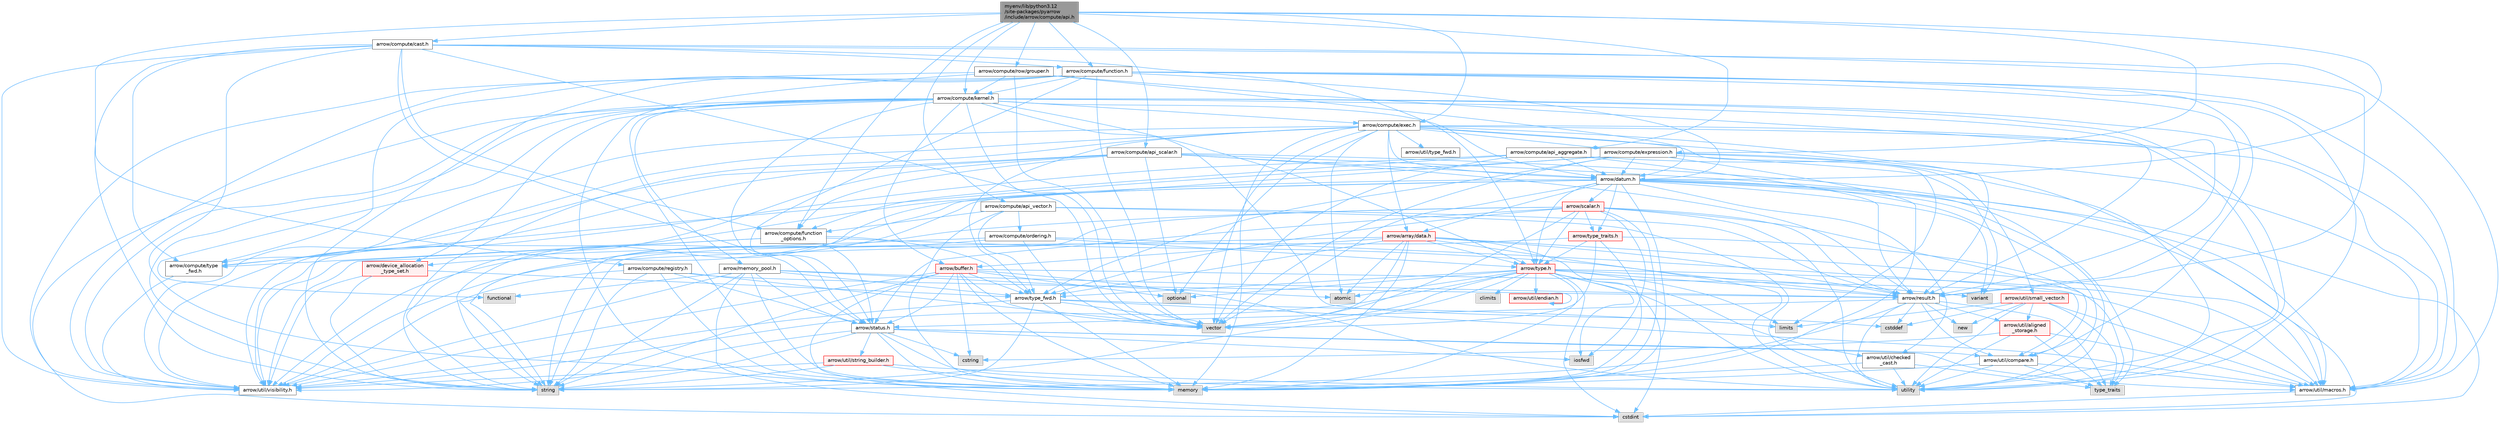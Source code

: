 digraph "myenv/lib/python3.12/site-packages/pyarrow/include/arrow/compute/api.h"
{
 // LATEX_PDF_SIZE
  bgcolor="transparent";
  edge [fontname=Helvetica,fontsize=10,labelfontname=Helvetica,labelfontsize=10];
  node [fontname=Helvetica,fontsize=10,shape=box,height=0.2,width=0.4];
  Node1 [id="Node000001",label="myenv/lib/python3.12\l/site-packages/pyarrow\l/include/arrow/compute/api.h",height=0.2,width=0.4,color="gray40", fillcolor="grey60", style="filled", fontcolor="black",tooltip=" "];
  Node1 -> Node2 [id="edge1_Node000001_Node000002",color="steelblue1",style="solid",tooltip=" "];
  Node2 [id="Node000002",label="arrow/compute/api_aggregate.h",height=0.2,width=0.4,color="grey40", fillcolor="white", style="filled",URL="$api__aggregate_8h.html",tooltip=" "];
  Node2 -> Node3 [id="edge2_Node000002_Node000003",color="steelblue1",style="solid",tooltip=" "];
  Node3 [id="Node000003",label="vector",height=0.2,width=0.4,color="grey60", fillcolor="#E0E0E0", style="filled",tooltip=" "];
  Node2 -> Node4 [id="edge3_Node000002_Node000004",color="steelblue1",style="solid",tooltip=" "];
  Node4 [id="Node000004",label="arrow/compute/function\l_options.h",height=0.2,width=0.4,color="grey40", fillcolor="white", style="filled",URL="$function__options_8h.html",tooltip=" "];
  Node4 -> Node5 [id="edge4_Node000004_Node000005",color="steelblue1",style="solid",tooltip=" "];
  Node5 [id="Node000005",label="arrow/compute/type\l_fwd.h",height=0.2,width=0.4,color="grey40", fillcolor="white", style="filled",URL="$arrow_2compute_2type__fwd_8h.html",tooltip=" "];
  Node5 -> Node6 [id="edge5_Node000005_Node000006",color="steelblue1",style="solid",tooltip=" "];
  Node6 [id="Node000006",label="arrow/util/visibility.h",height=0.2,width=0.4,color="grey40", fillcolor="white", style="filled",URL="$include_2arrow_2util_2visibility_8h.html",tooltip=" "];
  Node4 -> Node7 [id="edge6_Node000004_Node000007",color="steelblue1",style="solid",tooltip=" "];
  Node7 [id="Node000007",label="arrow/result.h",height=0.2,width=0.4,color="grey40", fillcolor="white", style="filled",URL="$result_8h.html",tooltip=" "];
  Node7 -> Node8 [id="edge7_Node000007_Node000008",color="steelblue1",style="solid",tooltip=" "];
  Node8 [id="Node000008",label="cstddef",height=0.2,width=0.4,color="grey60", fillcolor="#E0E0E0", style="filled",tooltip=" "];
  Node7 -> Node9 [id="edge8_Node000007_Node000009",color="steelblue1",style="solid",tooltip=" "];
  Node9 [id="Node000009",label="new",height=0.2,width=0.4,color="grey60", fillcolor="#E0E0E0", style="filled",tooltip=" "];
  Node7 -> Node10 [id="edge9_Node000007_Node000010",color="steelblue1",style="solid",tooltip=" "];
  Node10 [id="Node000010",label="string",height=0.2,width=0.4,color="grey60", fillcolor="#E0E0E0", style="filled",tooltip=" "];
  Node7 -> Node11 [id="edge10_Node000007_Node000011",color="steelblue1",style="solid",tooltip=" "];
  Node11 [id="Node000011",label="type_traits",height=0.2,width=0.4,color="grey60", fillcolor="#E0E0E0", style="filled",tooltip=" "];
  Node7 -> Node12 [id="edge11_Node000007_Node000012",color="steelblue1",style="solid",tooltip=" "];
  Node12 [id="Node000012",label="utility",height=0.2,width=0.4,color="grey60", fillcolor="#E0E0E0", style="filled",tooltip=" "];
  Node7 -> Node13 [id="edge12_Node000007_Node000013",color="steelblue1",style="solid",tooltip=" "];
  Node13 [id="Node000013",label="arrow/status.h",height=0.2,width=0.4,color="grey40", fillcolor="white", style="filled",URL="$status_8h.html",tooltip=" "];
  Node13 -> Node14 [id="edge13_Node000013_Node000014",color="steelblue1",style="solid",tooltip=" "];
  Node14 [id="Node000014",label="cstring",height=0.2,width=0.4,color="grey60", fillcolor="#E0E0E0", style="filled",tooltip=" "];
  Node13 -> Node15 [id="edge14_Node000013_Node000015",color="steelblue1",style="solid",tooltip=" "];
  Node15 [id="Node000015",label="iosfwd",height=0.2,width=0.4,color="grey60", fillcolor="#E0E0E0", style="filled",tooltip=" "];
  Node13 -> Node16 [id="edge15_Node000013_Node000016",color="steelblue1",style="solid",tooltip=" "];
  Node16 [id="Node000016",label="memory",height=0.2,width=0.4,color="grey60", fillcolor="#E0E0E0", style="filled",tooltip=" "];
  Node13 -> Node10 [id="edge16_Node000013_Node000010",color="steelblue1",style="solid",tooltip=" "];
  Node13 -> Node12 [id="edge17_Node000013_Node000012",color="steelblue1",style="solid",tooltip=" "];
  Node13 -> Node17 [id="edge18_Node000013_Node000017",color="steelblue1",style="solid",tooltip=" "];
  Node17 [id="Node000017",label="arrow/util/compare.h",height=0.2,width=0.4,color="grey40", fillcolor="white", style="filled",URL="$util_2compare_8h.html",tooltip=" "];
  Node17 -> Node16 [id="edge19_Node000017_Node000016",color="steelblue1",style="solid",tooltip=" "];
  Node17 -> Node11 [id="edge20_Node000017_Node000011",color="steelblue1",style="solid",tooltip=" "];
  Node17 -> Node12 [id="edge21_Node000017_Node000012",color="steelblue1",style="solid",tooltip=" "];
  Node17 -> Node18 [id="edge22_Node000017_Node000018",color="steelblue1",style="solid",tooltip=" "];
  Node18 [id="Node000018",label="arrow/util/macros.h",height=0.2,width=0.4,color="grey40", fillcolor="white", style="filled",URL="$macros_8h.html",tooltip=" "];
  Node18 -> Node19 [id="edge23_Node000018_Node000019",color="steelblue1",style="solid",tooltip=" "];
  Node19 [id="Node000019",label="cstdint",height=0.2,width=0.4,color="grey60", fillcolor="#E0E0E0", style="filled",tooltip=" "];
  Node13 -> Node18 [id="edge24_Node000013_Node000018",color="steelblue1",style="solid",tooltip=" "];
  Node13 -> Node20 [id="edge25_Node000013_Node000020",color="steelblue1",style="solid",tooltip=" "];
  Node20 [id="Node000020",label="arrow/util/string_builder.h",height=0.2,width=0.4,color="red", fillcolor="#FFF0F0", style="filled",URL="$string__builder_8h.html",tooltip=" "];
  Node20 -> Node16 [id="edge26_Node000020_Node000016",color="steelblue1",style="solid",tooltip=" "];
  Node20 -> Node10 [id="edge27_Node000020_Node000010",color="steelblue1",style="solid",tooltip=" "];
  Node20 -> Node12 [id="edge28_Node000020_Node000012",color="steelblue1",style="solid",tooltip=" "];
  Node20 -> Node6 [id="edge29_Node000020_Node000006",color="steelblue1",style="solid",tooltip=" "];
  Node13 -> Node6 [id="edge30_Node000013_Node000006",color="steelblue1",style="solid",tooltip=" "];
  Node7 -> Node22 [id="edge31_Node000007_Node000022",color="steelblue1",style="solid",tooltip=" "];
  Node22 [id="Node000022",label="arrow/util/aligned\l_storage.h",height=0.2,width=0.4,color="red", fillcolor="#FFF0F0", style="filled",URL="$aligned__storage_8h.html",tooltip=" "];
  Node22 -> Node14 [id="edge32_Node000022_Node000014",color="steelblue1",style="solid",tooltip=" "];
  Node22 -> Node11 [id="edge33_Node000022_Node000011",color="steelblue1",style="solid",tooltip=" "];
  Node22 -> Node12 [id="edge34_Node000022_Node000012",color="steelblue1",style="solid",tooltip=" "];
  Node22 -> Node18 [id="edge35_Node000022_Node000018",color="steelblue1",style="solid",tooltip=" "];
  Node7 -> Node17 [id="edge36_Node000007_Node000017",color="steelblue1",style="solid",tooltip=" "];
  Node4 -> Node13 [id="edge37_Node000004_Node000013",color="steelblue1",style="solid",tooltip=" "];
  Node4 -> Node24 [id="edge38_Node000004_Node000024",color="steelblue1",style="solid",tooltip=" "];
  Node24 [id="Node000024",label="arrow/type_fwd.h",height=0.2,width=0.4,color="grey40", fillcolor="white", style="filled",URL="$arrow_2type__fwd_8h.html",tooltip=" "];
  Node24 -> Node25 [id="edge39_Node000024_Node000025",color="steelblue1",style="solid",tooltip=" "];
  Node25 [id="Node000025",label="limits",height=0.2,width=0.4,color="grey60", fillcolor="#E0E0E0", style="filled",tooltip=" "];
  Node24 -> Node16 [id="edge40_Node000024_Node000016",color="steelblue1",style="solid",tooltip=" "];
  Node24 -> Node10 [id="edge41_Node000024_Node000010",color="steelblue1",style="solid",tooltip=" "];
  Node24 -> Node3 [id="edge42_Node000024_Node000003",color="steelblue1",style="solid",tooltip=" "];
  Node24 -> Node18 [id="edge43_Node000024_Node000018",color="steelblue1",style="solid",tooltip=" "];
  Node24 -> Node6 [id="edge44_Node000024_Node000006",color="steelblue1",style="solid",tooltip=" "];
  Node4 -> Node6 [id="edge45_Node000004_Node000006",color="steelblue1",style="solid",tooltip=" "];
  Node2 -> Node26 [id="edge46_Node000002_Node000026",color="steelblue1",style="solid",tooltip=" "];
  Node26 [id="Node000026",label="arrow/datum.h",height=0.2,width=0.4,color="grey40", fillcolor="white", style="filled",URL="$datum_8h.html",tooltip=" "];
  Node26 -> Node19 [id="edge47_Node000026_Node000019",color="steelblue1",style="solid",tooltip=" "];
  Node26 -> Node16 [id="edge48_Node000026_Node000016",color="steelblue1",style="solid",tooltip=" "];
  Node26 -> Node10 [id="edge49_Node000026_Node000010",color="steelblue1",style="solid",tooltip=" "];
  Node26 -> Node11 [id="edge50_Node000026_Node000011",color="steelblue1",style="solid",tooltip=" "];
  Node26 -> Node12 [id="edge51_Node000026_Node000012",color="steelblue1",style="solid",tooltip=" "];
  Node26 -> Node27 [id="edge52_Node000026_Node000027",color="steelblue1",style="solid",tooltip=" "];
  Node27 [id="Node000027",label="variant",height=0.2,width=0.4,color="grey60", fillcolor="#E0E0E0", style="filled",tooltip=" "];
  Node26 -> Node3 [id="edge53_Node000026_Node000003",color="steelblue1",style="solid",tooltip=" "];
  Node26 -> Node28 [id="edge54_Node000026_Node000028",color="steelblue1",style="solid",tooltip=" "];
  Node28 [id="Node000028",label="arrow/array/data.h",height=0.2,width=0.4,color="red", fillcolor="#FFF0F0", style="filled",URL="$data_8h.html",tooltip=" "];
  Node28 -> Node29 [id="edge55_Node000028_Node000029",color="steelblue1",style="solid",tooltip=" "];
  Node29 [id="Node000029",label="atomic",height=0.2,width=0.4,color="grey60", fillcolor="#E0E0E0", style="filled",tooltip=" "];
  Node28 -> Node19 [id="edge56_Node000028_Node000019",color="steelblue1",style="solid",tooltip=" "];
  Node28 -> Node16 [id="edge57_Node000028_Node000016",color="steelblue1",style="solid",tooltip=" "];
  Node28 -> Node12 [id="edge58_Node000028_Node000012",color="steelblue1",style="solid",tooltip=" "];
  Node28 -> Node3 [id="edge59_Node000028_Node000003",color="steelblue1",style="solid",tooltip=" "];
  Node28 -> Node33 [id="edge60_Node000028_Node000033",color="steelblue1",style="solid",tooltip=" "];
  Node33 [id="Node000033",label="arrow/buffer.h",height=0.2,width=0.4,color="red", fillcolor="#FFF0F0", style="filled",URL="$buffer_8h.html",tooltip=" "];
  Node33 -> Node19 [id="edge61_Node000033_Node000019",color="steelblue1",style="solid",tooltip=" "];
  Node33 -> Node14 [id="edge62_Node000033_Node000014",color="steelblue1",style="solid",tooltip=" "];
  Node33 -> Node16 [id="edge63_Node000033_Node000016",color="steelblue1",style="solid",tooltip=" "];
  Node33 -> Node32 [id="edge64_Node000033_Node000032",color="steelblue1",style="solid",tooltip=" "];
  Node32 [id="Node000032",label="optional",height=0.2,width=0.4,color="grey60", fillcolor="#E0E0E0", style="filled",tooltip=" "];
  Node33 -> Node10 [id="edge65_Node000033_Node000010",color="steelblue1",style="solid",tooltip=" "];
  Node33 -> Node12 [id="edge66_Node000033_Node000012",color="steelblue1",style="solid",tooltip=" "];
  Node33 -> Node3 [id="edge67_Node000033_Node000003",color="steelblue1",style="solid",tooltip=" "];
  Node33 -> Node13 [id="edge68_Node000033_Node000013",color="steelblue1",style="solid",tooltip=" "];
  Node33 -> Node24 [id="edge69_Node000033_Node000024",color="steelblue1",style="solid",tooltip=" "];
  Node33 -> Node18 [id="edge70_Node000033_Node000018",color="steelblue1",style="solid",tooltip=" "];
  Node33 -> Node6 [id="edge71_Node000033_Node000006",color="steelblue1",style="solid",tooltip=" "];
  Node28 -> Node7 [id="edge72_Node000028_Node000007",color="steelblue1",style="solid",tooltip=" "];
  Node28 -> Node40 [id="edge73_Node000028_Node000040",color="steelblue1",style="solid",tooltip=" "];
  Node40 [id="Node000040",label="arrow/type.h",height=0.2,width=0.4,color="red", fillcolor="#FFF0F0", style="filled",URL="$type_8h.html",tooltip=" "];
  Node40 -> Node29 [id="edge74_Node000040_Node000029",color="steelblue1",style="solid",tooltip=" "];
  Node40 -> Node41 [id="edge75_Node000040_Node000041",color="steelblue1",style="solid",tooltip=" "];
  Node41 [id="Node000041",label="climits",height=0.2,width=0.4,color="grey60", fillcolor="#E0E0E0", style="filled",tooltip=" "];
  Node40 -> Node19 [id="edge76_Node000040_Node000019",color="steelblue1",style="solid",tooltip=" "];
  Node40 -> Node15 [id="edge77_Node000040_Node000015",color="steelblue1",style="solid",tooltip=" "];
  Node40 -> Node25 [id="edge78_Node000040_Node000025",color="steelblue1",style="solid",tooltip=" "];
  Node40 -> Node16 [id="edge79_Node000040_Node000016",color="steelblue1",style="solid",tooltip=" "];
  Node40 -> Node32 [id="edge80_Node000040_Node000032",color="steelblue1",style="solid",tooltip=" "];
  Node40 -> Node10 [id="edge81_Node000040_Node000010",color="steelblue1",style="solid",tooltip=" "];
  Node40 -> Node12 [id="edge82_Node000040_Node000012",color="steelblue1",style="solid",tooltip=" "];
  Node40 -> Node27 [id="edge83_Node000040_Node000027",color="steelblue1",style="solid",tooltip=" "];
  Node40 -> Node3 [id="edge84_Node000040_Node000003",color="steelblue1",style="solid",tooltip=" "];
  Node40 -> Node7 [id="edge85_Node000040_Node000007",color="steelblue1",style="solid",tooltip=" "];
  Node40 -> Node24 [id="edge86_Node000040_Node000024",color="steelblue1",style="solid",tooltip=" "];
  Node40 -> Node42 [id="edge87_Node000040_Node000042",color="steelblue1",style="solid",tooltip=" "];
  Node42 [id="Node000042",label="arrow/util/checked\l_cast.h",height=0.2,width=0.4,color="grey40", fillcolor="white", style="filled",URL="$checked__cast_8h.html",tooltip=" "];
  Node42 -> Node16 [id="edge88_Node000042_Node000016",color="steelblue1",style="solid",tooltip=" "];
  Node42 -> Node11 [id="edge89_Node000042_Node000011",color="steelblue1",style="solid",tooltip=" "];
  Node42 -> Node12 [id="edge90_Node000042_Node000012",color="steelblue1",style="solid",tooltip=" "];
  Node40 -> Node43 [id="edge91_Node000040_Node000043",color="steelblue1",style="solid",tooltip=" "];
  Node43 [id="Node000043",label="arrow/util/endian.h",height=0.2,width=0.4,color="red", fillcolor="#FFF0F0", style="filled",URL="$endian_8h.html",tooltip=" "];
  Node43 -> Node43 [id="edge92_Node000043_Node000043",color="steelblue1",style="solid",tooltip=" "];
  Node40 -> Node18 [id="edge93_Node000040_Node000018",color="steelblue1",style="solid",tooltip=" "];
  Node40 -> Node6 [id="edge94_Node000040_Node000006",color="steelblue1",style="solid",tooltip=" "];
  Node28 -> Node24 [id="edge95_Node000028_Node000024",color="steelblue1",style="solid",tooltip=" "];
  Node28 -> Node18 [id="edge96_Node000028_Node000018",color="steelblue1",style="solid",tooltip=" "];
  Node28 -> Node6 [id="edge97_Node000028_Node000006",color="steelblue1",style="solid",tooltip=" "];
  Node26 -> Node50 [id="edge98_Node000026_Node000050",color="steelblue1",style="solid",tooltip=" "];
  Node50 [id="Node000050",label="arrow/device_allocation\l_type_set.h",height=0.2,width=0.4,color="red", fillcolor="#FFF0F0", style="filled",URL="$device__allocation__type__set_8h.html",tooltip=" "];
  Node50 -> Node10 [id="edge99_Node000050_Node000010",color="steelblue1",style="solid",tooltip=" "];
  Node50 -> Node24 [id="edge100_Node000050_Node000024",color="steelblue1",style="solid",tooltip=" "];
  Node50 -> Node6 [id="edge101_Node000050_Node000006",color="steelblue1",style="solid",tooltip=" "];
  Node26 -> Node52 [id="edge102_Node000026_Node000052",color="steelblue1",style="solid",tooltip=" "];
  Node52 [id="Node000052",label="arrow/scalar.h",height=0.2,width=0.4,color="red", fillcolor="#FFF0F0", style="filled",URL="$scalar_8h.html",tooltip=" "];
  Node52 -> Node15 [id="edge103_Node000052_Node000015",color="steelblue1",style="solid",tooltip=" "];
  Node52 -> Node16 [id="edge104_Node000052_Node000016",color="steelblue1",style="solid",tooltip=" "];
  Node52 -> Node10 [id="edge105_Node000052_Node000010",color="steelblue1",style="solid",tooltip=" "];
  Node52 -> Node12 [id="edge106_Node000052_Node000012",color="steelblue1",style="solid",tooltip=" "];
  Node52 -> Node3 [id="edge107_Node000052_Node000003",color="steelblue1",style="solid",tooltip=" "];
  Node52 -> Node7 [id="edge108_Node000052_Node000007",color="steelblue1",style="solid",tooltip=" "];
  Node52 -> Node13 [id="edge109_Node000052_Node000013",color="steelblue1",style="solid",tooltip=" "];
  Node52 -> Node40 [id="edge110_Node000052_Node000040",color="steelblue1",style="solid",tooltip=" "];
  Node52 -> Node24 [id="edge111_Node000052_Node000024",color="steelblue1",style="solid",tooltip=" "];
  Node52 -> Node57 [id="edge112_Node000052_Node000057",color="steelblue1",style="solid",tooltip=" "];
  Node57 [id="Node000057",label="arrow/type_traits.h",height=0.2,width=0.4,color="red", fillcolor="#FFF0F0", style="filled",URL="$include_2arrow_2type__traits_8h.html",tooltip=" "];
  Node57 -> Node16 [id="edge113_Node000057_Node000016",color="steelblue1",style="solid",tooltip=" "];
  Node57 -> Node10 [id="edge114_Node000057_Node000010",color="steelblue1",style="solid",tooltip=" "];
  Node57 -> Node11 [id="edge115_Node000057_Node000011",color="steelblue1",style="solid",tooltip=" "];
  Node57 -> Node3 [id="edge116_Node000057_Node000003",color="steelblue1",style="solid",tooltip=" "];
  Node57 -> Node40 [id="edge117_Node000057_Node000040",color="steelblue1",style="solid",tooltip=" "];
  Node52 -> Node17 [id="edge118_Node000052_Node000017",color="steelblue1",style="solid",tooltip=" "];
  Node52 -> Node6 [id="edge119_Node000052_Node000006",color="steelblue1",style="solid",tooltip=" "];
  Node26 -> Node40 [id="edge120_Node000026_Node000040",color="steelblue1",style="solid",tooltip=" "];
  Node26 -> Node57 [id="edge121_Node000026_Node000057",color="steelblue1",style="solid",tooltip=" "];
  Node26 -> Node42 [id="edge122_Node000026_Node000042",color="steelblue1",style="solid",tooltip=" "];
  Node26 -> Node18 [id="edge123_Node000026_Node000018",color="steelblue1",style="solid",tooltip=" "];
  Node26 -> Node6 [id="edge124_Node000026_Node000006",color="steelblue1",style="solid",tooltip=" "];
  Node2 -> Node7 [id="edge125_Node000002_Node000007",color="steelblue1",style="solid",tooltip=" "];
  Node2 -> Node18 [id="edge126_Node000002_Node000018",color="steelblue1",style="solid",tooltip=" "];
  Node2 -> Node6 [id="edge127_Node000002_Node000006",color="steelblue1",style="solid",tooltip=" "];
  Node1 -> Node62 [id="edge128_Node000001_Node000062",color="steelblue1",style="solid",tooltip=" "];
  Node62 [id="Node000062",label="arrow/compute/api_scalar.h",height=0.2,width=0.4,color="grey40", fillcolor="white", style="filled",URL="$api__scalar_8h.html",tooltip=" "];
  Node62 -> Node32 [id="edge129_Node000062_Node000032",color="steelblue1",style="solid",tooltip=" "];
  Node62 -> Node10 [id="edge130_Node000062_Node000010",color="steelblue1",style="solid",tooltip=" "];
  Node62 -> Node12 [id="edge131_Node000062_Node000012",color="steelblue1",style="solid",tooltip=" "];
  Node62 -> Node4 [id="edge132_Node000062_Node000004",color="steelblue1",style="solid",tooltip=" "];
  Node62 -> Node5 [id="edge133_Node000062_Node000005",color="steelblue1",style="solid",tooltip=" "];
  Node62 -> Node26 [id="edge134_Node000062_Node000026",color="steelblue1",style="solid",tooltip=" "];
  Node62 -> Node7 [id="edge135_Node000062_Node000007",color="steelblue1",style="solid",tooltip=" "];
  Node62 -> Node18 [id="edge136_Node000062_Node000018",color="steelblue1",style="solid",tooltip=" "];
  Node62 -> Node6 [id="edge137_Node000062_Node000006",color="steelblue1",style="solid",tooltip=" "];
  Node1 -> Node63 [id="edge138_Node000001_Node000063",color="steelblue1",style="solid",tooltip=" "];
  Node63 [id="Node000063",label="arrow/compute/api_vector.h",height=0.2,width=0.4,color="grey40", fillcolor="white", style="filled",URL="$api__vector_8h.html",tooltip=" "];
  Node63 -> Node16 [id="edge139_Node000063_Node000016",color="steelblue1",style="solid",tooltip=" "];
  Node63 -> Node12 [id="edge140_Node000063_Node000012",color="steelblue1",style="solid",tooltip=" "];
  Node63 -> Node4 [id="edge141_Node000063_Node000004",color="steelblue1",style="solid",tooltip=" "];
  Node63 -> Node64 [id="edge142_Node000063_Node000064",color="steelblue1",style="solid",tooltip=" "];
  Node64 [id="Node000064",label="arrow/compute/ordering.h",height=0.2,width=0.4,color="grey40", fillcolor="white", style="filled",URL="$ordering_8h.html",tooltip=" "];
  Node64 -> Node10 [id="edge143_Node000064_Node000010",color="steelblue1",style="solid",tooltip=" "];
  Node64 -> Node3 [id="edge144_Node000064_Node000003",color="steelblue1",style="solid",tooltip=" "];
  Node64 -> Node40 [id="edge145_Node000064_Node000040",color="steelblue1",style="solid",tooltip=" "];
  Node64 -> Node17 [id="edge146_Node000064_Node000017",color="steelblue1",style="solid",tooltip=" "];
  Node64 -> Node6 [id="edge147_Node000064_Node000006",color="steelblue1",style="solid",tooltip=" "];
  Node63 -> Node7 [id="edge148_Node000063_Node000007",color="steelblue1",style="solid",tooltip=" "];
  Node63 -> Node24 [id="edge149_Node000063_Node000024",color="steelblue1",style="solid",tooltip=" "];
  Node1 -> Node65 [id="edge150_Node000001_Node000065",color="steelblue1",style="solid",tooltip=" "];
  Node65 [id="Node000065",label="arrow/compute/cast.h",height=0.2,width=0.4,color="grey40", fillcolor="white", style="filled",URL="$cast_8h.html",tooltip=" "];
  Node65 -> Node16 [id="edge151_Node000065_Node000016",color="steelblue1",style="solid",tooltip=" "];
  Node65 -> Node10 [id="edge152_Node000065_Node000010",color="steelblue1",style="solid",tooltip=" "];
  Node65 -> Node3 [id="edge153_Node000065_Node000003",color="steelblue1",style="solid",tooltip=" "];
  Node65 -> Node66 [id="edge154_Node000065_Node000066",color="steelblue1",style="solid",tooltip=" "];
  Node66 [id="Node000066",label="arrow/compute/function.h",height=0.2,width=0.4,color="grey40", fillcolor="white", style="filled",URL="$function_8h.html",tooltip=" "];
  Node66 -> Node10 [id="edge155_Node000066_Node000010",color="steelblue1",style="solid",tooltip=" "];
  Node66 -> Node12 [id="edge156_Node000066_Node000012",color="steelblue1",style="solid",tooltip=" "];
  Node66 -> Node3 [id="edge157_Node000066_Node000003",color="steelblue1",style="solid",tooltip=" "];
  Node66 -> Node67 [id="edge158_Node000066_Node000067",color="steelblue1",style="solid",tooltip=" "];
  Node67 [id="Node000067",label="arrow/compute/kernel.h",height=0.2,width=0.4,color="grey40", fillcolor="white", style="filled",URL="$kernel_8h.html",tooltip=" "];
  Node67 -> Node8 [id="edge159_Node000067_Node000008",color="steelblue1",style="solid",tooltip=" "];
  Node67 -> Node19 [id="edge160_Node000067_Node000019",color="steelblue1",style="solid",tooltip=" "];
  Node67 -> Node36 [id="edge161_Node000067_Node000036",color="steelblue1",style="solid",tooltip=" "];
  Node36 [id="Node000036",label="functional",height=0.2,width=0.4,color="grey60", fillcolor="#E0E0E0", style="filled",tooltip=" "];
  Node67 -> Node16 [id="edge162_Node000067_Node000016",color="steelblue1",style="solid",tooltip=" "];
  Node67 -> Node10 [id="edge163_Node000067_Node000010",color="steelblue1",style="solid",tooltip=" "];
  Node67 -> Node12 [id="edge164_Node000067_Node000012",color="steelblue1",style="solid",tooltip=" "];
  Node67 -> Node3 [id="edge165_Node000067_Node000003",color="steelblue1",style="solid",tooltip=" "];
  Node67 -> Node33 [id="edge166_Node000067_Node000033",color="steelblue1",style="solid",tooltip=" "];
  Node67 -> Node68 [id="edge167_Node000067_Node000068",color="steelblue1",style="solid",tooltip=" "];
  Node68 [id="Node000068",label="arrow/compute/exec.h",height=0.2,width=0.4,color="grey40", fillcolor="white", style="filled",URL="$exec_8h.html",tooltip=" "];
  Node68 -> Node29 [id="edge168_Node000068_Node000029",color="steelblue1",style="solid",tooltip=" "];
  Node68 -> Node19 [id="edge169_Node000068_Node000019",color="steelblue1",style="solid",tooltip=" "];
  Node68 -> Node25 [id="edge170_Node000068_Node000025",color="steelblue1",style="solid",tooltip=" "];
  Node68 -> Node16 [id="edge171_Node000068_Node000016",color="steelblue1",style="solid",tooltip=" "];
  Node68 -> Node32 [id="edge172_Node000068_Node000032",color="steelblue1",style="solid",tooltip=" "];
  Node68 -> Node10 [id="edge173_Node000068_Node000010",color="steelblue1",style="solid",tooltip=" "];
  Node68 -> Node12 [id="edge174_Node000068_Node000012",color="steelblue1",style="solid",tooltip=" "];
  Node68 -> Node3 [id="edge175_Node000068_Node000003",color="steelblue1",style="solid",tooltip=" "];
  Node68 -> Node28 [id="edge176_Node000068_Node000028",color="steelblue1",style="solid",tooltip=" "];
  Node68 -> Node69 [id="edge177_Node000068_Node000069",color="steelblue1",style="solid",tooltip=" "];
  Node69 [id="Node000069",label="arrow/compute/expression.h",height=0.2,width=0.4,color="grey40", fillcolor="white", style="filled",URL="$expression_8h.html",tooltip=" "];
  Node69 -> Node16 [id="edge178_Node000069_Node000016",color="steelblue1",style="solid",tooltip=" "];
  Node69 -> Node10 [id="edge179_Node000069_Node000010",color="steelblue1",style="solid",tooltip=" "];
  Node69 -> Node12 [id="edge180_Node000069_Node000012",color="steelblue1",style="solid",tooltip=" "];
  Node69 -> Node27 [id="edge181_Node000069_Node000027",color="steelblue1",style="solid",tooltip=" "];
  Node69 -> Node3 [id="edge182_Node000069_Node000003",color="steelblue1",style="solid",tooltip=" "];
  Node69 -> Node5 [id="edge183_Node000069_Node000005",color="steelblue1",style="solid",tooltip=" "];
  Node69 -> Node26 [id="edge184_Node000069_Node000026",color="steelblue1",style="solid",tooltip=" "];
  Node69 -> Node24 [id="edge185_Node000069_Node000024",color="steelblue1",style="solid",tooltip=" "];
  Node69 -> Node70 [id="edge186_Node000069_Node000070",color="steelblue1",style="solid",tooltip=" "];
  Node70 [id="Node000070",label="arrow/util/small_vector.h",height=0.2,width=0.4,color="red", fillcolor="#FFF0F0", style="filled",URL="$small__vector_8h.html",tooltip=" "];
  Node70 -> Node8 [id="edge187_Node000070_Node000008",color="steelblue1",style="solid",tooltip=" "];
  Node70 -> Node25 [id="edge188_Node000070_Node000025",color="steelblue1",style="solid",tooltip=" "];
  Node70 -> Node9 [id="edge189_Node000070_Node000009",color="steelblue1",style="solid",tooltip=" "];
  Node70 -> Node11 [id="edge190_Node000070_Node000011",color="steelblue1",style="solid",tooltip=" "];
  Node70 -> Node12 [id="edge191_Node000070_Node000012",color="steelblue1",style="solid",tooltip=" "];
  Node70 -> Node22 [id="edge192_Node000070_Node000022",color="steelblue1",style="solid",tooltip=" "];
  Node70 -> Node18 [id="edge193_Node000070_Node000018",color="steelblue1",style="solid",tooltip=" "];
  Node68 -> Node5 [id="edge194_Node000068_Node000005",color="steelblue1",style="solid",tooltip=" "];
  Node68 -> Node26 [id="edge195_Node000068_Node000026",color="steelblue1",style="solid",tooltip=" "];
  Node68 -> Node7 [id="edge196_Node000068_Node000007",color="steelblue1",style="solid",tooltip=" "];
  Node68 -> Node24 [id="edge197_Node000068_Node000024",color="steelblue1",style="solid",tooltip=" "];
  Node68 -> Node18 [id="edge198_Node000068_Node000018",color="steelblue1",style="solid",tooltip=" "];
  Node68 -> Node72 [id="edge199_Node000068_Node000072",color="steelblue1",style="solid",tooltip=" "];
  Node72 [id="Node000072",label="arrow/util/type_fwd.h",height=0.2,width=0.4,color="grey40", fillcolor="white", style="filled",URL="$arrow_2util_2type__fwd_8h.html",tooltip=" "];
  Node68 -> Node6 [id="edge200_Node000068_Node000006",color="steelblue1",style="solid",tooltip=" "];
  Node67 -> Node26 [id="edge201_Node000067_Node000026",color="steelblue1",style="solid",tooltip=" "];
  Node67 -> Node50 [id="edge202_Node000067_Node000050",color="steelblue1",style="solid",tooltip=" "];
  Node67 -> Node73 [id="edge203_Node000067_Node000073",color="steelblue1",style="solid",tooltip=" "];
  Node73 [id="Node000073",label="arrow/memory_pool.h",height=0.2,width=0.4,color="grey40", fillcolor="white", style="filled",URL="$memory__pool_8h.html",tooltip=" "];
  Node73 -> Node29 [id="edge204_Node000073_Node000029",color="steelblue1",style="solid",tooltip=" "];
  Node73 -> Node19 [id="edge205_Node000073_Node000019",color="steelblue1",style="solid",tooltip=" "];
  Node73 -> Node36 [id="edge206_Node000073_Node000036",color="steelblue1",style="solid",tooltip=" "];
  Node73 -> Node16 [id="edge207_Node000073_Node000016",color="steelblue1",style="solid",tooltip=" "];
  Node73 -> Node10 [id="edge208_Node000073_Node000010",color="steelblue1",style="solid",tooltip=" "];
  Node73 -> Node7 [id="edge209_Node000073_Node000007",color="steelblue1",style="solid",tooltip=" "];
  Node73 -> Node13 [id="edge210_Node000073_Node000013",color="steelblue1",style="solid",tooltip=" "];
  Node73 -> Node24 [id="edge211_Node000073_Node000024",color="steelblue1",style="solid",tooltip=" "];
  Node73 -> Node6 [id="edge212_Node000073_Node000006",color="steelblue1",style="solid",tooltip=" "];
  Node67 -> Node7 [id="edge213_Node000067_Node000007",color="steelblue1",style="solid",tooltip=" "];
  Node67 -> Node13 [id="edge214_Node000067_Node000013",color="steelblue1",style="solid",tooltip=" "];
  Node67 -> Node40 [id="edge215_Node000067_Node000040",color="steelblue1",style="solid",tooltip=" "];
  Node67 -> Node18 [id="edge216_Node000067_Node000018",color="steelblue1",style="solid",tooltip=" "];
  Node67 -> Node6 [id="edge217_Node000067_Node000006",color="steelblue1",style="solid",tooltip=" "];
  Node66 -> Node5 [id="edge218_Node000066_Node000005",color="steelblue1",style="solid",tooltip=" "];
  Node66 -> Node26 [id="edge219_Node000066_Node000026",color="steelblue1",style="solid",tooltip=" "];
  Node66 -> Node7 [id="edge220_Node000066_Node000007",color="steelblue1",style="solid",tooltip=" "];
  Node66 -> Node13 [id="edge221_Node000066_Node000013",color="steelblue1",style="solid",tooltip=" "];
  Node66 -> Node17 [id="edge222_Node000066_Node000017",color="steelblue1",style="solid",tooltip=" "];
  Node66 -> Node18 [id="edge223_Node000066_Node000018",color="steelblue1",style="solid",tooltip=" "];
  Node66 -> Node6 [id="edge224_Node000066_Node000006",color="steelblue1",style="solid",tooltip=" "];
  Node65 -> Node4 [id="edge225_Node000065_Node000004",color="steelblue1",style="solid",tooltip=" "];
  Node65 -> Node5 [id="edge226_Node000065_Node000005",color="steelblue1",style="solid",tooltip=" "];
  Node65 -> Node7 [id="edge227_Node000065_Node000007",color="steelblue1",style="solid",tooltip=" "];
  Node65 -> Node13 [id="edge228_Node000065_Node000013",color="steelblue1",style="solid",tooltip=" "];
  Node65 -> Node40 [id="edge229_Node000065_Node000040",color="steelblue1",style="solid",tooltip=" "];
  Node65 -> Node18 [id="edge230_Node000065_Node000018",color="steelblue1",style="solid",tooltip=" "];
  Node65 -> Node6 [id="edge231_Node000065_Node000006",color="steelblue1",style="solid",tooltip=" "];
  Node1 -> Node66 [id="edge232_Node000001_Node000066",color="steelblue1",style="solid",tooltip=" "];
  Node1 -> Node4 [id="edge233_Node000001_Node000004",color="steelblue1",style="solid",tooltip=" "];
  Node1 -> Node67 [id="edge234_Node000001_Node000067",color="steelblue1",style="solid",tooltip=" "];
  Node1 -> Node74 [id="edge235_Node000001_Node000074",color="steelblue1",style="solid",tooltip=" "];
  Node74 [id="Node000074",label="arrow/compute/registry.h",height=0.2,width=0.4,color="grey40", fillcolor="white", style="filled",URL="$registry_8h.html",tooltip=" "];
  Node74 -> Node16 [id="edge236_Node000074_Node000016",color="steelblue1",style="solid",tooltip=" "];
  Node74 -> Node10 [id="edge237_Node000074_Node000010",color="steelblue1",style="solid",tooltip=" "];
  Node74 -> Node3 [id="edge238_Node000074_Node000003",color="steelblue1",style="solid",tooltip=" "];
  Node74 -> Node7 [id="edge239_Node000074_Node000007",color="steelblue1",style="solid",tooltip=" "];
  Node74 -> Node13 [id="edge240_Node000074_Node000013",color="steelblue1",style="solid",tooltip=" "];
  Node74 -> Node6 [id="edge241_Node000074_Node000006",color="steelblue1",style="solid",tooltip=" "];
  Node1 -> Node26 [id="edge242_Node000001_Node000026",color="steelblue1",style="solid",tooltip=" "];
  Node1 -> Node69 [id="edge243_Node000001_Node000069",color="steelblue1",style="solid",tooltip=" "];
  Node1 -> Node75 [id="edge244_Node000001_Node000075",color="steelblue1",style="solid",tooltip=" "];
  Node75 [id="Node000075",label="arrow/compute/row/grouper.h",height=0.2,width=0.4,color="grey40", fillcolor="white", style="filled",URL="$grouper_8h.html",tooltip=" "];
  Node75 -> Node16 [id="edge245_Node000075_Node000016",color="steelblue1",style="solid",tooltip=" "];
  Node75 -> Node3 [id="edge246_Node000075_Node000003",color="steelblue1",style="solid",tooltip=" "];
  Node75 -> Node67 [id="edge247_Node000075_Node000067",color="steelblue1",style="solid",tooltip=" "];
  Node75 -> Node26 [id="edge248_Node000075_Node000026",color="steelblue1",style="solid",tooltip=" "];
  Node75 -> Node7 [id="edge249_Node000075_Node000007",color="steelblue1",style="solid",tooltip=" "];
  Node75 -> Node6 [id="edge250_Node000075_Node000006",color="steelblue1",style="solid",tooltip=" "];
  Node1 -> Node68 [id="edge251_Node000001_Node000068",color="steelblue1",style="solid",tooltip=" "];
}
